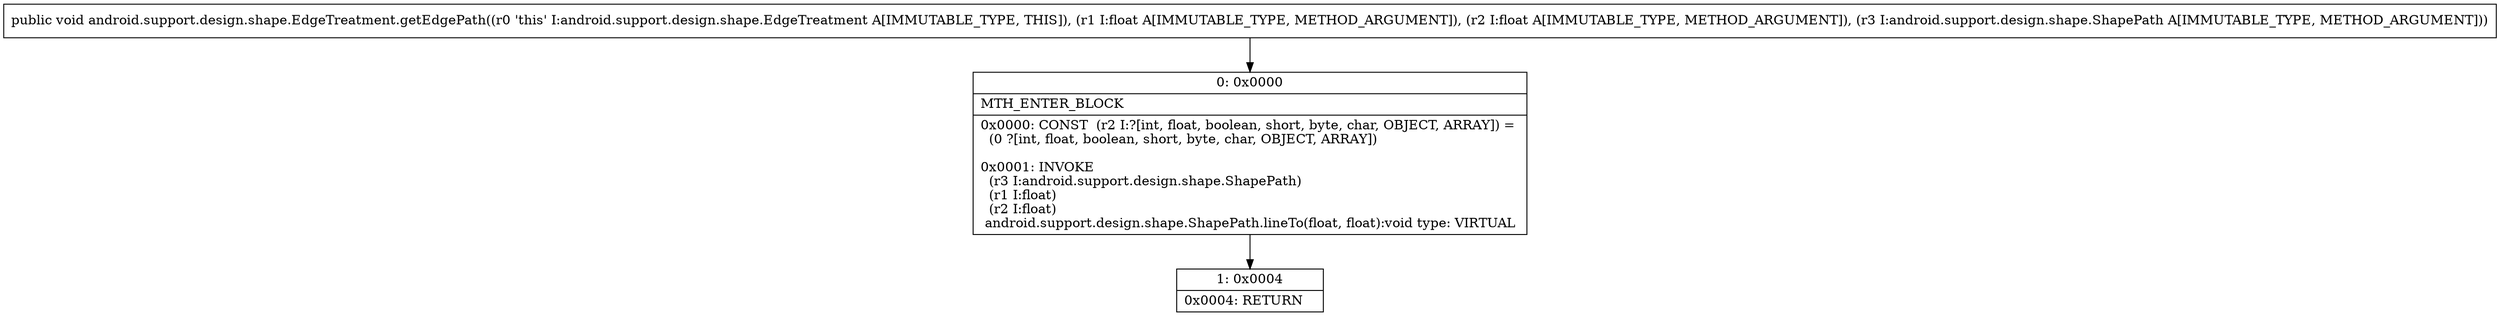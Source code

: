 digraph "CFG forandroid.support.design.shape.EdgeTreatment.getEdgePath(FFLandroid\/support\/design\/shape\/ShapePath;)V" {
Node_0 [shape=record,label="{0\:\ 0x0000|MTH_ENTER_BLOCK\l|0x0000: CONST  (r2 I:?[int, float, boolean, short, byte, char, OBJECT, ARRAY]) = \l  (0 ?[int, float, boolean, short, byte, char, OBJECT, ARRAY])\l \l0x0001: INVOKE  \l  (r3 I:android.support.design.shape.ShapePath)\l  (r1 I:float)\l  (r2 I:float)\l android.support.design.shape.ShapePath.lineTo(float, float):void type: VIRTUAL \l}"];
Node_1 [shape=record,label="{1\:\ 0x0004|0x0004: RETURN   \l}"];
MethodNode[shape=record,label="{public void android.support.design.shape.EdgeTreatment.getEdgePath((r0 'this' I:android.support.design.shape.EdgeTreatment A[IMMUTABLE_TYPE, THIS]), (r1 I:float A[IMMUTABLE_TYPE, METHOD_ARGUMENT]), (r2 I:float A[IMMUTABLE_TYPE, METHOD_ARGUMENT]), (r3 I:android.support.design.shape.ShapePath A[IMMUTABLE_TYPE, METHOD_ARGUMENT])) }"];
MethodNode -> Node_0;
Node_0 -> Node_1;
}


